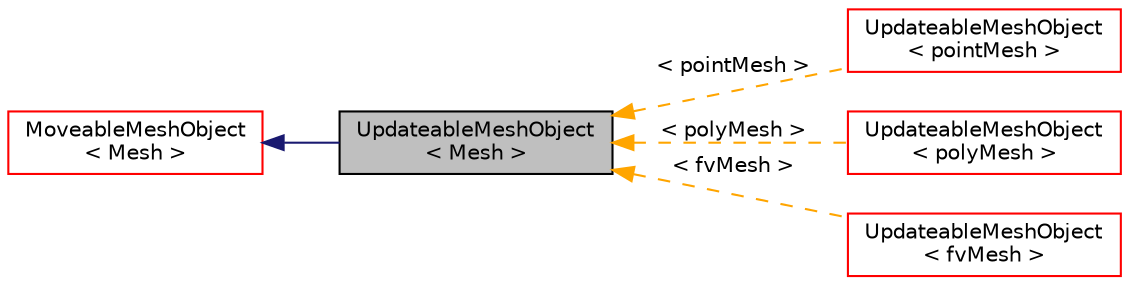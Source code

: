 digraph "UpdateableMeshObject&lt; Mesh &gt;"
{
  bgcolor="transparent";
  edge [fontname="Helvetica",fontsize="10",labelfontname="Helvetica",labelfontsize="10"];
  node [fontname="Helvetica",fontsize="10",shape=record];
  rankdir="LR";
  Node1 [label="UpdateableMeshObject\l\< Mesh \>",height=0.2,width=0.4,color="black", fillcolor="grey75", style="filled", fontcolor="black"];
  Node2 -> Node1 [dir="back",color="midnightblue",fontsize="10",style="solid",fontname="Helvetica"];
  Node2 [label="MoveableMeshObject\l\< Mesh \>",height=0.2,width=0.4,color="red",URL="$a01575.html"];
  Node1 -> Node3 [dir="back",color="orange",fontsize="10",style="dashed",label=" \< pointMesh \>" ,fontname="Helvetica"];
  Node3 [label="UpdateableMeshObject\l\< pointMesh \>",height=0.2,width=0.4,color="red",URL="$a02878.html"];
  Node1 -> Node4 [dir="back",color="orange",fontsize="10",style="dashed",label=" \< polyMesh \>" ,fontname="Helvetica"];
  Node4 [label="UpdateableMeshObject\l\< polyMesh \>",height=0.2,width=0.4,color="red",URL="$a02878.html"];
  Node1 -> Node5 [dir="back",color="orange",fontsize="10",style="dashed",label=" \< fvMesh \>" ,fontname="Helvetica"];
  Node5 [label="UpdateableMeshObject\l\< fvMesh \>",height=0.2,width=0.4,color="red",URL="$a02878.html"];
}
